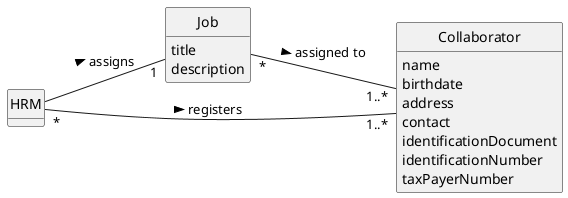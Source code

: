 @startuml
skinparam monochrome true
skinparam packageStyle rectangle
skinparam shadowing false

left to right direction

skinparam classAttributeIconSize 0

hide circle
hide methods


class HRM {
}

class Job {
    title
    description
}

class Collaborator {
    name
    birthdate
    address
    contact
    identificationDocument
    identificationNumber
    taxPayerNumber
}

' Relationships
HRM "*" -- "1..*" Collaborator : registers >
HRM -- "1" Job : assigns >
Job "*" -- "1..*" Collaborator : assigned to >

@enduml
